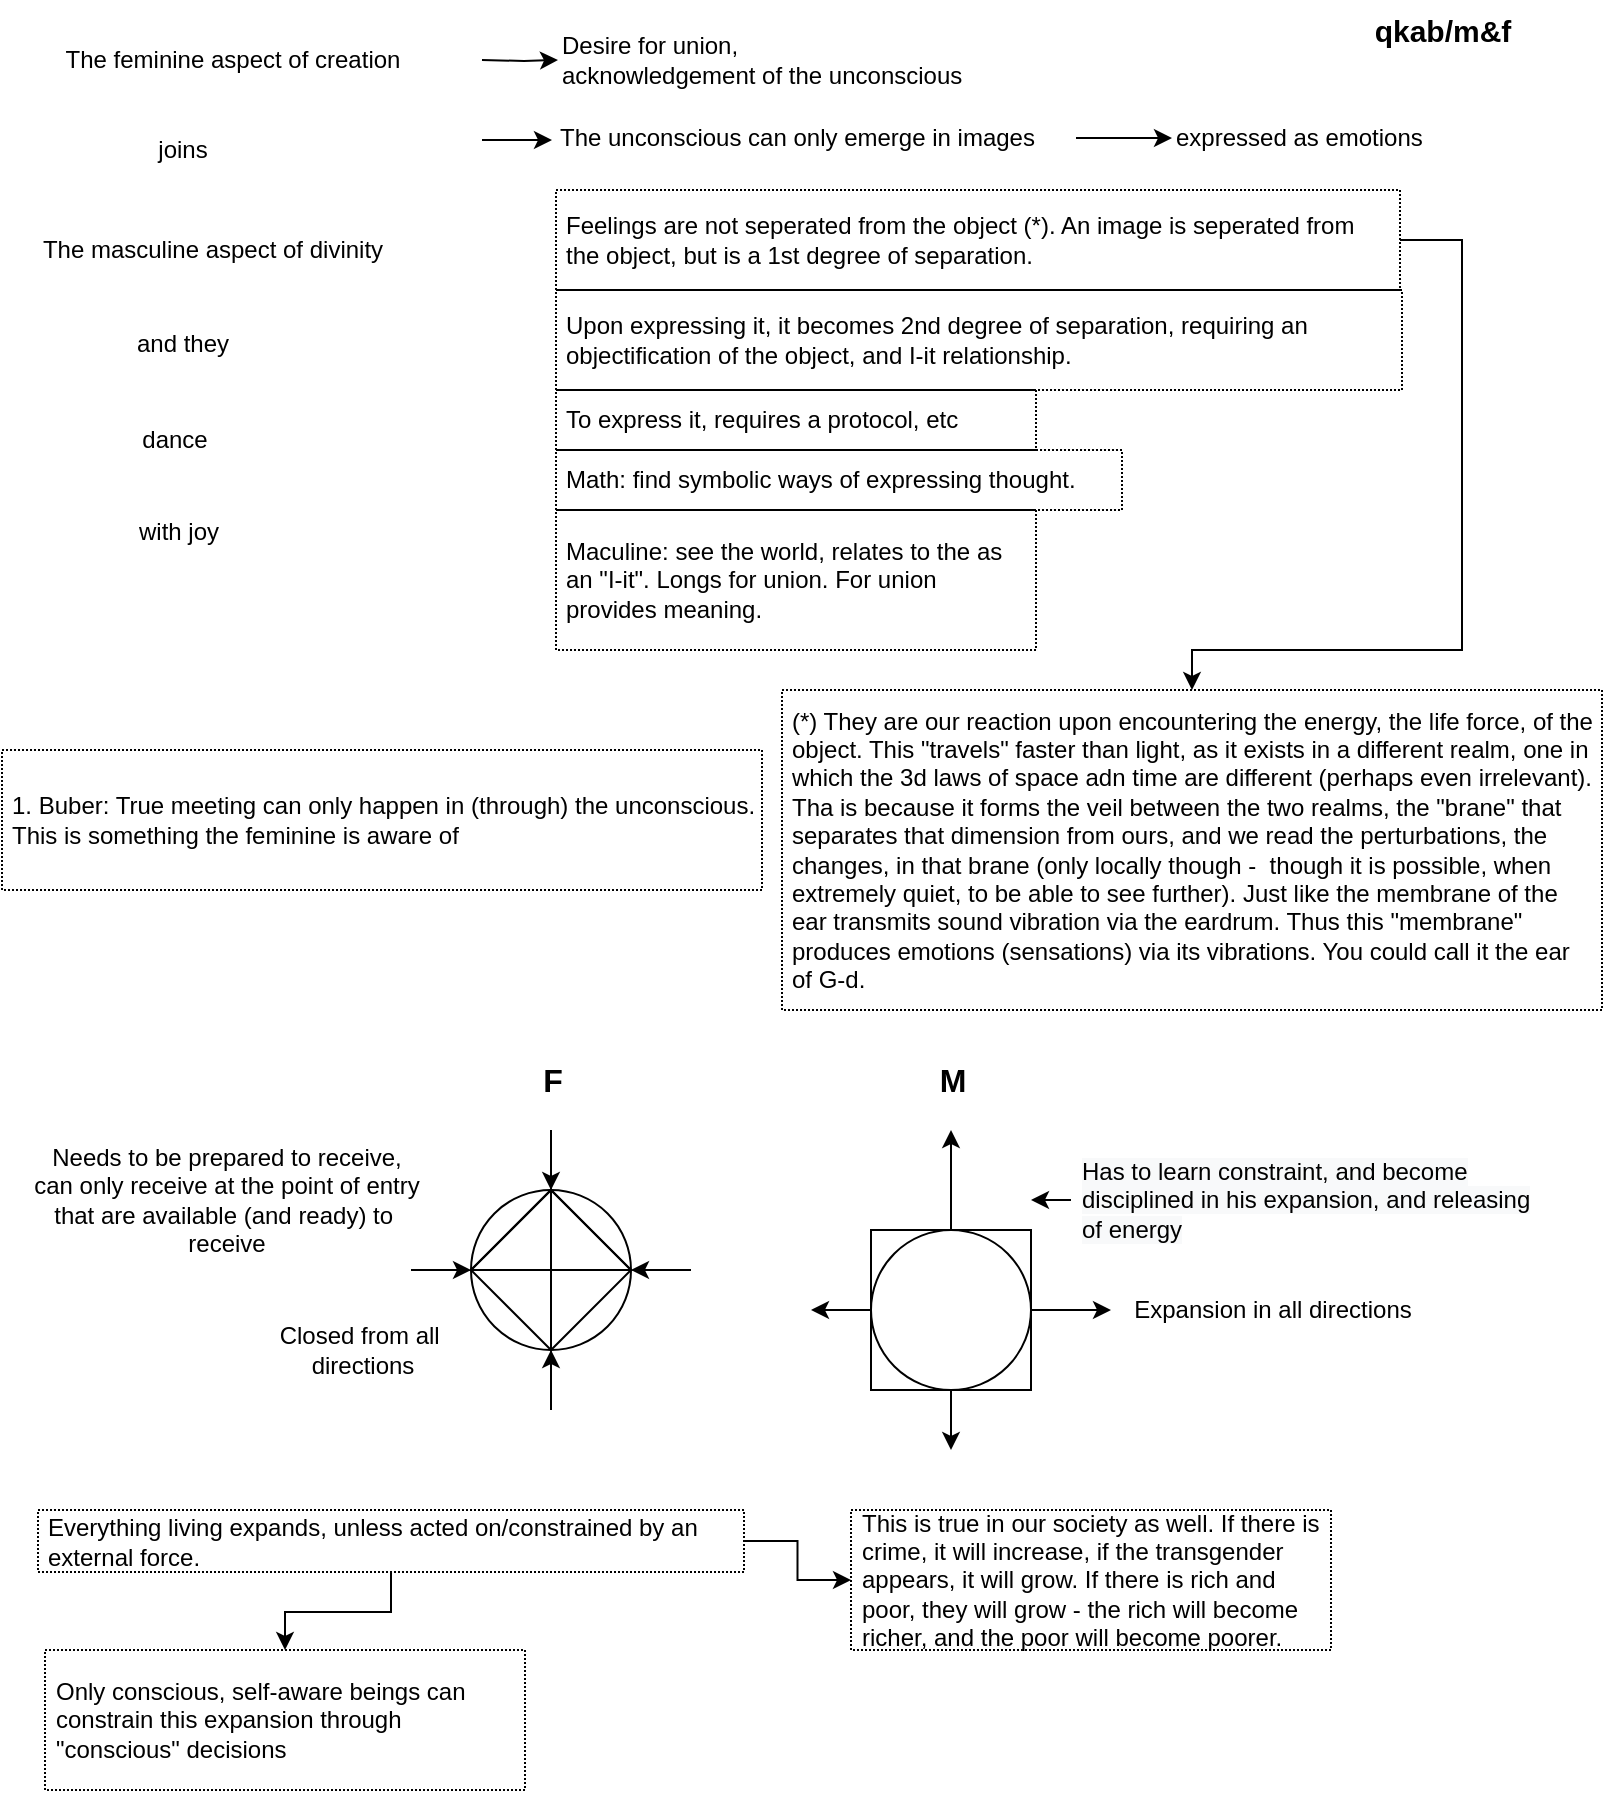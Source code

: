 <mxfile version="20.3.0" type="device"><diagram id="0CtTzDgaGtrqiXp8GxAS" name="Page-1"><mxGraphModel dx="1422" dy="880" grid="1" gridSize="10" guides="1" tooltips="1" connect="1" arrows="1" fold="1" page="1" pageScale="1" pageWidth="827" pageHeight="1169" math="0" shadow="0"><root><mxCell id="0"/><mxCell id="1" parent="0"/><mxCell id="LFZipoLwKry-cza3_ngV-1" value="" style="edgeStyle=orthogonalEdgeStyle;rounded=0;orthogonalLoop=1;jettySize=auto;html=1;" parent="1" target="LFZipoLwKry-cza3_ngV-8" edge="1"><mxGeometry relative="1" as="geometry"><mxPoint x="250" y="35" as="sourcePoint"/></mxGeometry></mxCell><mxCell id="LFZipoLwKry-cza3_ngV-2" value="The feminine aspect of creation" style="text;html=1;align=center;verticalAlign=middle;resizable=0;points=[];autosize=1;strokeColor=none;fillColor=none;" parent="1" vertex="1"><mxGeometry x="30" y="20" width="190" height="30" as="geometry"/></mxCell><mxCell id="LFZipoLwKry-cza3_ngV-3" value="joins" style="text;html=1;align=center;verticalAlign=middle;resizable=0;points=[];autosize=1;strokeColor=none;fillColor=none;" parent="1" vertex="1"><mxGeometry x="75" y="65" width="50" height="30" as="geometry"/></mxCell><mxCell id="LFZipoLwKry-cza3_ngV-4" value="The masculine aspect of divinity" style="text;html=1;align=center;verticalAlign=middle;resizable=0;points=[];autosize=1;strokeColor=none;fillColor=none;" parent="1" vertex="1"><mxGeometry x="20" y="115" width="190" height="30" as="geometry"/></mxCell><mxCell id="LFZipoLwKry-cza3_ngV-5" value="and they" style="text;html=1;align=center;verticalAlign=middle;resizable=0;points=[];autosize=1;strokeColor=none;fillColor=none;" parent="1" vertex="1"><mxGeometry x="65" y="162" width="70" height="30" as="geometry"/></mxCell><mxCell id="LFZipoLwKry-cza3_ngV-6" value="dance" style="text;html=1;align=center;verticalAlign=middle;resizable=0;points=[];autosize=1;strokeColor=none;fillColor=none;" parent="1" vertex="1"><mxGeometry x="66" y="210" width="60" height="30" as="geometry"/></mxCell><mxCell id="LFZipoLwKry-cza3_ngV-7" value="with joy" style="text;html=1;align=center;verticalAlign=middle;resizable=0;points=[];autosize=1;strokeColor=none;fillColor=none;" parent="1" vertex="1"><mxGeometry x="68" y="256" width="60" height="30" as="geometry"/></mxCell><mxCell id="LFZipoLwKry-cza3_ngV-8" value="Desire for union,&lt;br&gt;acknowledgement of the unconscious" style="text;html=1;align=left;verticalAlign=middle;resizable=0;points=[];autosize=1;strokeColor=none;fillColor=none;" parent="1" vertex="1"><mxGeometry x="288" y="15" width="220" height="40" as="geometry"/></mxCell><mxCell id="LFZipoLwKry-cza3_ngV-9" value="" style="edgeStyle=orthogonalEdgeStyle;rounded=0;orthogonalLoop=1;jettySize=auto;html=1;" parent="1" edge="1"><mxGeometry relative="1" as="geometry"><mxPoint x="250" y="75" as="sourcePoint"/><mxPoint x="285" y="75" as="targetPoint"/></mxGeometry></mxCell><mxCell id="LFZipoLwKry-cza3_ngV-10" value="" style="edgeStyle=orthogonalEdgeStyle;rounded=0;orthogonalLoop=1;jettySize=auto;html=1;" parent="1" source="LFZipoLwKry-cza3_ngV-11" target="LFZipoLwKry-cza3_ngV-12" edge="1"><mxGeometry relative="1" as="geometry"/></mxCell><mxCell id="LFZipoLwKry-cza3_ngV-11" value="The unconscious can only emerge in images&amp;nbsp;" style="text;html=1;align=left;verticalAlign=middle;resizable=0;points=[];autosize=1;strokeColor=none;fillColor=none;" parent="1" vertex="1"><mxGeometry x="287" y="59" width="260" height="30" as="geometry"/></mxCell><mxCell id="LFZipoLwKry-cza3_ngV-12" value="expressed as emotions" style="text;html=1;align=left;verticalAlign=middle;resizable=0;points=[];autosize=1;strokeColor=none;fillColor=none;" parent="1" vertex="1"><mxGeometry x="595" y="59" width="150" height="30" as="geometry"/></mxCell><mxCell id="LFZipoLwKry-cza3_ngV-13" style="edgeStyle=orthogonalEdgeStyle;rounded=0;orthogonalLoop=1;jettySize=auto;html=1;" parent="1" source="LFZipoLwKry-cza3_ngV-14" target="LFZipoLwKry-cza3_ngV-19" edge="1"><mxGeometry relative="1" as="geometry"><mxPoint x="810" y="330" as="targetPoint"/><Array as="points"><mxPoint x="740" y="125"/><mxPoint x="740" y="330"/><mxPoint x="605" y="330"/></Array></mxGeometry></mxCell><mxCell id="LFZipoLwKry-cza3_ngV-14" value="Feelings are not seperated from the object (*). An image is seperated from the object, but is a 1st degree of separation." style="rounded=0;whiteSpace=wrap;html=1;dashed=1;dashPattern=1 1;strokeColor=#000000;fillColor=none;align=left;spacing=5;" parent="1" vertex="1"><mxGeometry x="287" y="100" width="422" height="50" as="geometry"/></mxCell><mxCell id="LFZipoLwKry-cza3_ngV-15" value="Upon expressing it, it becomes 2nd degree of separation, requiring an objectification of the object, and I-it relationship." style="rounded=0;whiteSpace=wrap;html=1;dashed=1;dashPattern=1 1;strokeColor=#000000;fillColor=none;align=left;spacing=5;" parent="1" vertex="1"><mxGeometry x="287" y="150" width="423" height="50" as="geometry"/></mxCell><mxCell id="LFZipoLwKry-cza3_ngV-16" value="To express it, requires a protocol, etc" style="rounded=0;whiteSpace=wrap;html=1;dashed=1;dashPattern=1 1;strokeColor=#000000;fillColor=none;align=left;spacing=5;" parent="1" vertex="1"><mxGeometry x="287" y="200" width="240" height="30" as="geometry"/></mxCell><mxCell id="LFZipoLwKry-cza3_ngV-17" value="Math: find symbolic ways of expressing thought." style="rounded=0;whiteSpace=wrap;html=1;dashed=1;dashPattern=1 1;strokeColor=#000000;fillColor=none;align=left;spacing=5;" parent="1" vertex="1"><mxGeometry x="287" y="230" width="283" height="30" as="geometry"/></mxCell><mxCell id="LFZipoLwKry-cza3_ngV-18" value="Maculine: see the world, relates to the as an &quot;I-it&quot;. Longs for union. For union provides meaning." style="rounded=0;whiteSpace=wrap;html=1;dashed=1;dashPattern=1 1;strokeColor=#000000;fillColor=none;align=left;spacing=5;" parent="1" vertex="1"><mxGeometry x="287" y="260" width="240" height="70" as="geometry"/></mxCell><mxCell id="LFZipoLwKry-cza3_ngV-19" value="(*) They are our reaction upon encountering the energy, the life force, of the object. This &quot;travels&quot; faster than light, as it exists in a different realm, one in which the 3d laws of space adn time are different (perhaps even irrelevant). Tha is because it forms the veil between the two realms, the &quot;brane&quot; that separates that dimension from ours, and we read the perturbations, the changes, in that brane (only locally though -&amp;nbsp; though it is possible, when extremely quiet, to be able to see further). Just like the membrane of the ear transmits sound vibration via the eardrum. Thus this &quot;membrane&quot; produces emotions (sensations) via its vibrations. You could call it the ear of G-d." style="rounded=0;whiteSpace=wrap;html=1;dashed=1;dashPattern=1 1;strokeColor=#000000;fillColor=none;align=left;spacing=5;" parent="1" vertex="1"><mxGeometry x="400" y="350" width="410" height="160" as="geometry"/></mxCell><mxCell id="LFZipoLwKry-cza3_ngV-20" style="edgeStyle=orthogonalEdgeStyle;rounded=0;orthogonalLoop=1;jettySize=auto;html=1;exitX=0.5;exitY=1;exitDx=0;exitDy=0;" parent="1" source="LFZipoLwKry-cza3_ngV-18" target="LFZipoLwKry-cza3_ngV-18" edge="1"><mxGeometry relative="1" as="geometry"/></mxCell><mxCell id="LFZipoLwKry-cza3_ngV-21" style="edgeStyle=none;rounded=0;orthogonalLoop=1;jettySize=auto;html=1;" parent="1" target="LFZipoLwKry-cza3_ngV-23" edge="1"><mxGeometry relative="1" as="geometry"><mxPoint x="284.5" y="710" as="sourcePoint"/></mxGeometry></mxCell><mxCell id="LFZipoLwKry-cza3_ngV-22" style="edgeStyle=none;rounded=0;orthogonalLoop=1;jettySize=auto;html=1;" parent="1" target="LFZipoLwKry-cza3_ngV-23" edge="1"><mxGeometry relative="1" as="geometry"><mxPoint x="354.5" y="640" as="sourcePoint"/></mxGeometry></mxCell><mxCell id="LFZipoLwKry-cza3_ngV-23" value="" style="ellipse;whiteSpace=wrap;html=1;aspect=fixed;fillColor=default;" parent="1" vertex="1"><mxGeometry x="244.5" y="600" width="80" height="80" as="geometry"/></mxCell><mxCell id="LFZipoLwKry-cza3_ngV-24" style="edgeStyle=none;rounded=0;orthogonalLoop=1;jettySize=auto;html=1;" parent="1" source="LFZipoLwKry-cza3_ngV-25" edge="1"><mxGeometry relative="1" as="geometry"><mxPoint x="484.5" y="730" as="targetPoint"/></mxGeometry></mxCell><mxCell id="LFZipoLwKry-cza3_ngV-25" value="" style="whiteSpace=wrap;html=1;aspect=fixed;" parent="1" vertex="1"><mxGeometry x="444.5" y="620" width="80" height="80" as="geometry"/></mxCell><mxCell id="LFZipoLwKry-cza3_ngV-26" style="rounded=0;orthogonalLoop=1;jettySize=auto;html=1;" parent="1" source="LFZipoLwKry-cza3_ngV-29" edge="1"><mxGeometry relative="1" as="geometry"><mxPoint x="564.5" y="660" as="targetPoint"/></mxGeometry></mxCell><mxCell id="LFZipoLwKry-cza3_ngV-27" style="rounded=0;orthogonalLoop=1;jettySize=auto;html=1;" parent="1" source="LFZipoLwKry-cza3_ngV-29" edge="1"><mxGeometry relative="1" as="geometry"><mxPoint x="484.5" y="570" as="targetPoint"/></mxGeometry></mxCell><mxCell id="LFZipoLwKry-cza3_ngV-28" style="edgeStyle=none;rounded=0;orthogonalLoop=1;jettySize=auto;html=1;" parent="1" source="LFZipoLwKry-cza3_ngV-29" edge="1"><mxGeometry relative="1" as="geometry"><mxPoint x="414.5" y="660" as="targetPoint"/></mxGeometry></mxCell><mxCell id="LFZipoLwKry-cza3_ngV-29" value="" style="ellipse;whiteSpace=wrap;html=1;aspect=fixed;fillColor=default;" parent="1" vertex="1"><mxGeometry x="444.5" y="620" width="80" height="80" as="geometry"/></mxCell><mxCell id="LFZipoLwKry-cza3_ngV-30" value="" style="triangle;whiteSpace=wrap;html=1;fillColor=default;" parent="1" vertex="1"><mxGeometry x="284.5" y="600" width="40" height="80" as="geometry"/></mxCell><mxCell id="LFZipoLwKry-cza3_ngV-31" style="edgeStyle=none;rounded=0;orthogonalLoop=1;jettySize=auto;html=1;" parent="1" target="LFZipoLwKry-cza3_ngV-32" edge="1"><mxGeometry relative="1" as="geometry"><mxPoint x="214.5" y="640" as="sourcePoint"/></mxGeometry></mxCell><mxCell id="LFZipoLwKry-cza3_ngV-32" value="" style="triangle;whiteSpace=wrap;html=1;fillColor=default;direction=west;" parent="1" vertex="1"><mxGeometry x="244.5" y="600" width="40" height="80" as="geometry"/></mxCell><mxCell id="LFZipoLwKry-cza3_ngV-33" style="edgeStyle=none;rounded=0;orthogonalLoop=1;jettySize=auto;html=1;" parent="1" target="LFZipoLwKry-cza3_ngV-34" edge="1"><mxGeometry relative="1" as="geometry"><mxPoint x="284.5" y="570" as="sourcePoint"/></mxGeometry></mxCell><mxCell id="LFZipoLwKry-cza3_ngV-34" value="" style="triangle;whiteSpace=wrap;html=1;fillColor=none;direction=west;rotation=90;" parent="1" vertex="1"><mxGeometry x="264.5" y="580" width="40" height="80" as="geometry"/></mxCell><mxCell id="LFZipoLwKry-cza3_ngV-35" value="Expansion in all directions" style="text;html=1;align=center;verticalAlign=middle;resizable=0;points=[];autosize=1;strokeColor=none;fillColor=none;" parent="1" vertex="1"><mxGeometry x="564.5" y="645" width="160" height="30" as="geometry"/></mxCell><mxCell id="LFZipoLwKry-cza3_ngV-36" value="&lt;span style=&quot;color: rgb(0, 0, 0); font-family: Helvetica; font-size: 12px; font-style: normal; font-variant-ligatures: normal; font-variant-caps: normal; font-weight: 400; letter-spacing: normal; orphans: 2; text-align: center; text-indent: 0px; text-transform: none; widows: 2; word-spacing: 0px; -webkit-text-stroke-width: 0px; background-color: rgb(248, 249, 250); text-decoration-thickness: initial; text-decoration-style: initial; text-decoration-color: initial; float: none; display: inline !important;&quot;&gt;Has to learn constraint, and become disciplined in his expansion, and releasing of energy&lt;/span&gt;" style="rounded=0;whiteSpace=wrap;html=1;dashed=1;dashPattern=1 1;strokeColor=none;fillColor=none;align=left;spacing=5;" parent="1" vertex="1"><mxGeometry x="544.5" y="570" width="240" height="70" as="geometry"/></mxCell><mxCell id="LFZipoLwKry-cza3_ngV-37" value="Needs to be prepared to receive,&lt;br&gt;can only receive at the point of entry&lt;br&gt;that are available (and ready) to&amp;nbsp;&lt;br&gt;receive" style="text;html=1;align=center;verticalAlign=middle;resizable=0;points=[];autosize=1;strokeColor=none;fillColor=none;" parent="1" vertex="1"><mxGeometry x="11.5" y="570" width="220" height="70" as="geometry"/></mxCell><mxCell id="LFZipoLwKry-cza3_ngV-38" value="&lt;b&gt;&lt;font style=&quot;font-size: 16px;&quot;&gt;F&lt;/font&gt;&lt;/b&gt;" style="text;html=1;align=center;verticalAlign=middle;resizable=0;points=[];autosize=1;strokeColor=none;fillColor=none;" parent="1" vertex="1"><mxGeometry x="269.5" y="530" width="30" height="30" as="geometry"/></mxCell><mxCell id="LFZipoLwKry-cza3_ngV-39" value="&lt;b&gt;&lt;font style=&quot;font-size: 16px;&quot;&gt;M&lt;/font&gt;&lt;/b&gt;" style="text;html=1;align=center;verticalAlign=middle;resizable=0;points=[];autosize=1;strokeColor=none;fillColor=none;" parent="1" vertex="1"><mxGeometry x="464.5" y="530" width="40" height="30" as="geometry"/></mxCell><mxCell id="LFZipoLwKry-cza3_ngV-40" value="&lt;span style=&quot;text-align: center;&quot;&gt;Only conscious, self-aware beings can constrain this expansion through &quot;conscious&quot; decisions&amp;nbsp;&lt;/span&gt;" style="rounded=0;whiteSpace=wrap;html=1;dashed=1;dashPattern=1 1;strokeColor=#000000;fillColor=none;align=left;spacing=5;fontSize=12;" parent="1" vertex="1"><mxGeometry x="31.5" y="830" width="240" height="70" as="geometry"/></mxCell><mxCell id="LFZipoLwKry-cza3_ngV-41" value="" style="edgeStyle=orthogonalEdgeStyle;rounded=0;orthogonalLoop=1;jettySize=auto;html=1;fontSize=12;" parent="1" source="LFZipoLwKry-cza3_ngV-43" target="LFZipoLwKry-cza3_ngV-40" edge="1"><mxGeometry relative="1" as="geometry"/></mxCell><mxCell id="LFZipoLwKry-cza3_ngV-42" style="edgeStyle=orthogonalEdgeStyle;rounded=0;orthogonalLoop=1;jettySize=auto;html=1;entryX=0;entryY=0.5;entryDx=0;entryDy=0;fontSize=12;" parent="1" source="LFZipoLwKry-cza3_ngV-43" target="LFZipoLwKry-cza3_ngV-44" edge="1"><mxGeometry relative="1" as="geometry"/></mxCell><mxCell id="LFZipoLwKry-cza3_ngV-43" value="&lt;span style=&quot;text-align: center;&quot;&gt;Everything living expands, unless acted on/constrained by an&amp;nbsp; external force.&lt;/span&gt;" style="rounded=0;whiteSpace=wrap;html=1;dashed=1;dashPattern=1 1;strokeColor=#000000;fillColor=none;align=left;spacing=5;fontSize=12;" parent="1" vertex="1"><mxGeometry x="28" y="760" width="353" height="31" as="geometry"/></mxCell><mxCell id="LFZipoLwKry-cza3_ngV-44" value="This is true in our society as well. If there is crime, it will increase, if the transgender appears, it will grow. If there is rich and poor, they will grow - the rich will become richer, and the poor will become poorer." style="rounded=0;whiteSpace=wrap;html=1;dashed=1;dashPattern=1 1;strokeColor=#000000;fillColor=none;align=left;spacing=5;fontSize=12;" parent="1" vertex="1"><mxGeometry x="434.5" y="760" width="240" height="70" as="geometry"/></mxCell><mxCell id="LFZipoLwKry-cza3_ngV-45" style="edgeStyle=orthogonalEdgeStyle;rounded=0;orthogonalLoop=1;jettySize=auto;html=1;strokeWidth=1;fontSize=12;" parent="1" source="LFZipoLwKry-cza3_ngV-36" edge="1"><mxGeometry relative="1" as="geometry"><mxPoint x="524.5" y="605" as="targetPoint"/></mxGeometry></mxCell><mxCell id="LFZipoLwKry-cza3_ngV-46" value="Closed from all&amp;nbsp;&lt;br&gt;directions" style="text;html=1;align=center;verticalAlign=middle;resizable=0;points=[];autosize=1;strokeColor=none;fillColor=none;fontSize=12;" parent="1" vertex="1"><mxGeometry x="134.5" y="660" width="110" height="40" as="geometry"/></mxCell><mxCell id="LFZipoLwKry-cza3_ngV-47" value="&lt;span style=&quot;text-align: center;&quot;&gt;1. Buber: True meeting can only happen in (through) the unconscious.&lt;/span&gt;&lt;br style=&quot;text-align: center;&quot;&gt;&lt;span style=&quot;text-align: center;&quot;&gt;This is something the feminine is aware of&amp;nbsp;&lt;/span&gt;" style="rounded=0;whiteSpace=wrap;html=1;dashed=1;dashPattern=1 1;strokeColor=#000000;fillColor=none;align=left;spacing=5;fontSize=12;" parent="1" vertex="1"><mxGeometry x="10" y="380" width="380" height="70" as="geometry"/></mxCell><mxCell id="lig-yA382YS8ZDfam6GF-1" value="&lt;b&gt;qkab/m&amp;amp;f&lt;/b&gt;" style="text;html=1;align=center;verticalAlign=middle;resizable=0;points=[];autosize=1;strokeColor=none;fillColor=none;fontSize=15;" vertex="1" parent="1"><mxGeometry x="685" y="5" width="90" height="30" as="geometry"/></mxCell></root></mxGraphModel></diagram></mxfile>